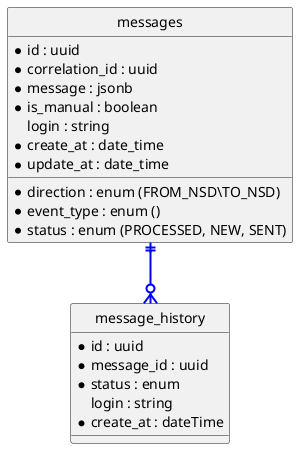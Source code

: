 @startuml
hide circle
skinparam linetype ortho





entity messages{
* id : uuid
* correlation_id : uuid
* direction : enum (FROM_NSD\TO_NSD)
* event_type : enum ()
* message : jsonb
* status : enum (PROCESSED, NEW, SENT)
* is_manual : boolean
  login : string
* create_at : date_time
* update_at : date_time
}

entity message_history{
* id : uuid
* message_id : uuid
* status : enum
  login : string
* create_at : dateTime

}

messages ||-[bold,#blue]-o{ message_history

@enduml